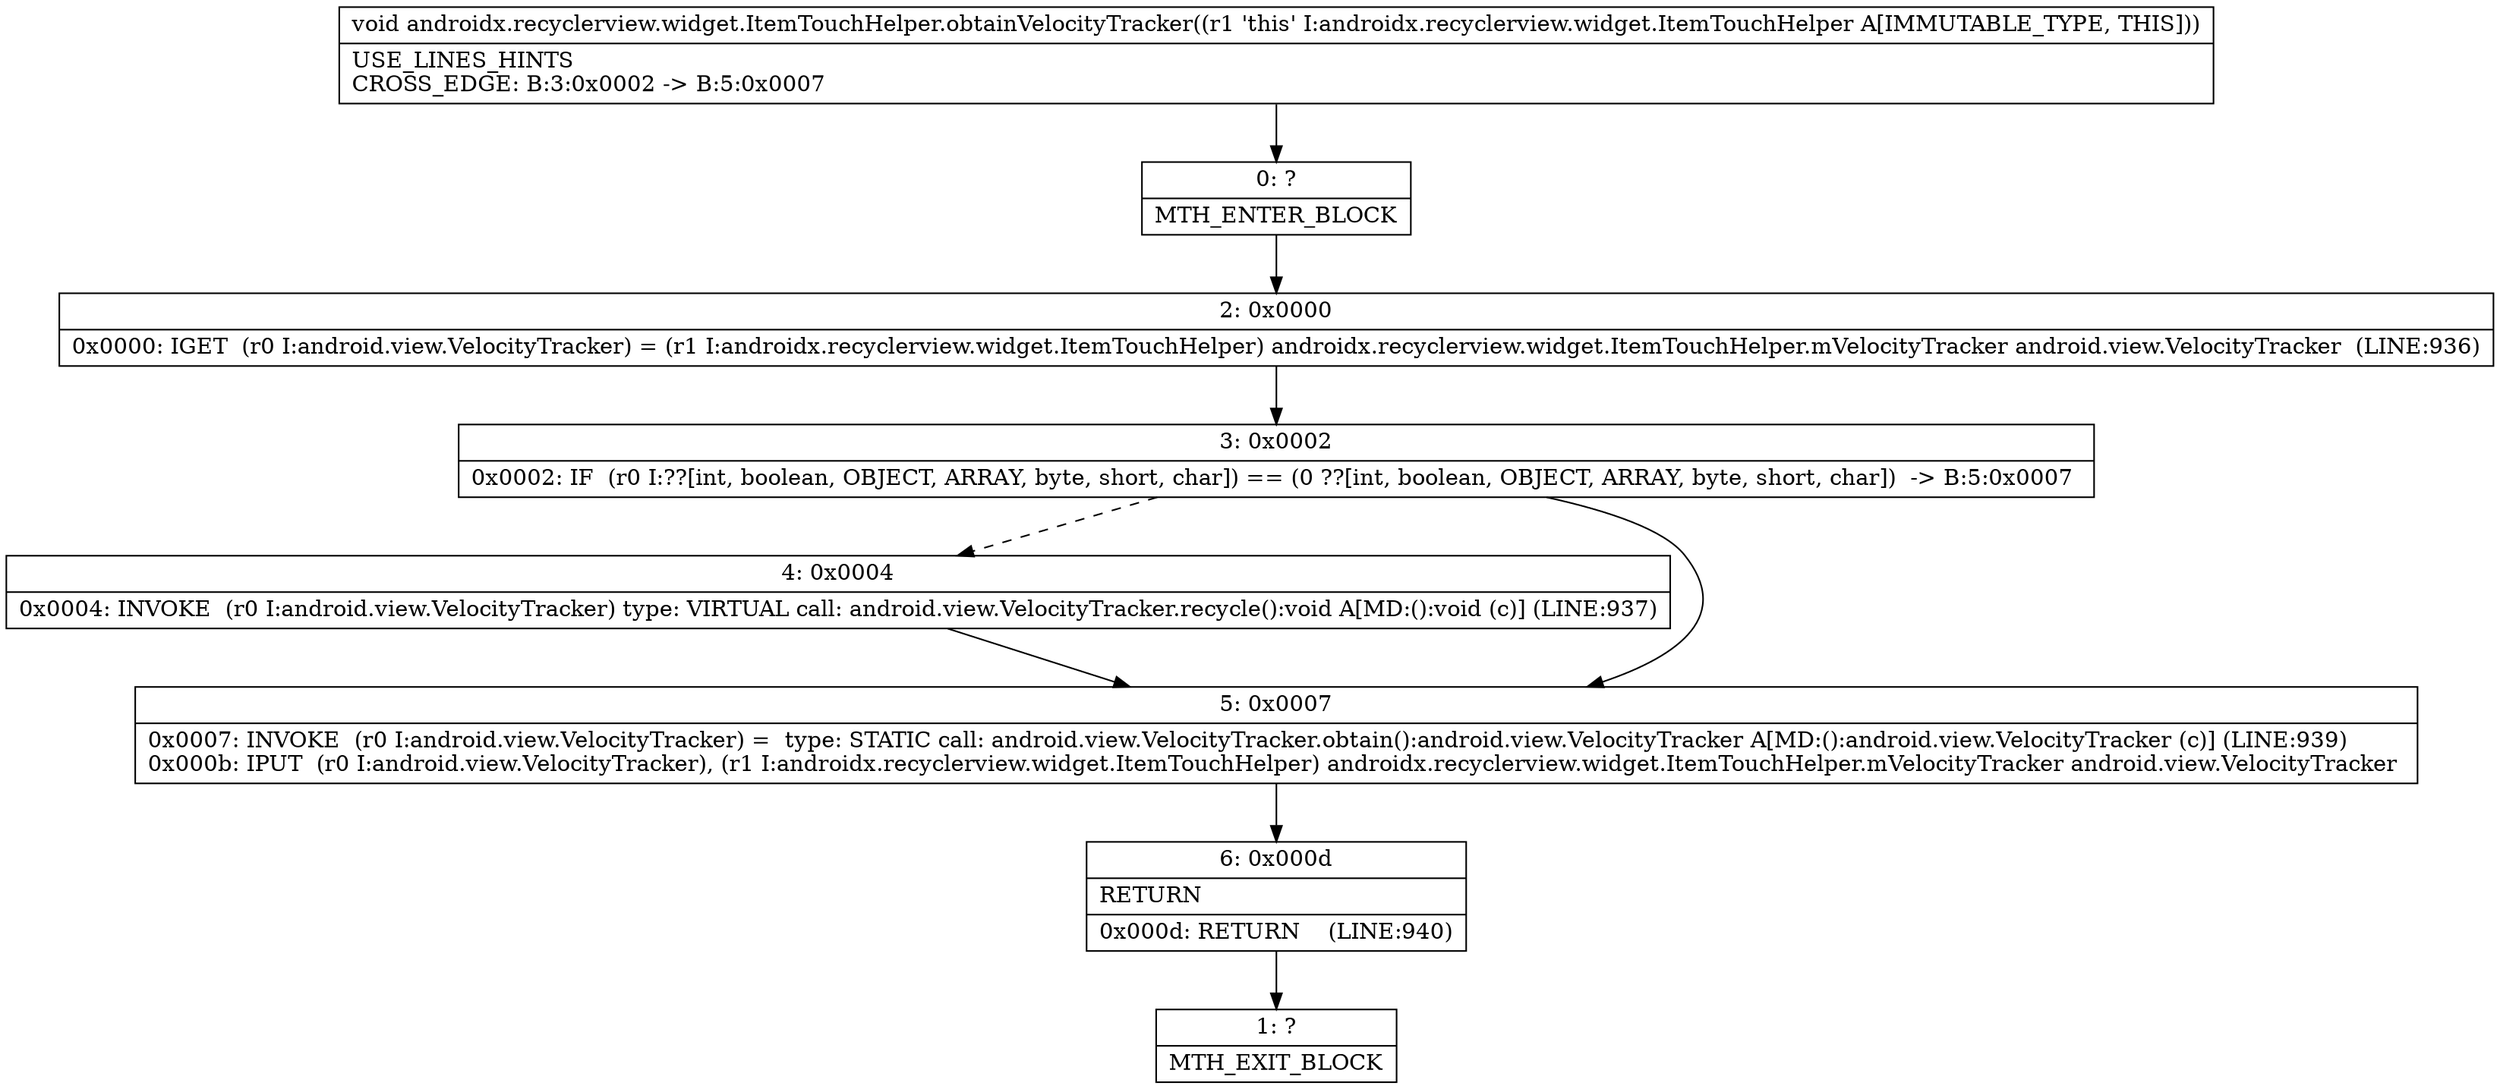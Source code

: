 digraph "CFG forandroidx.recyclerview.widget.ItemTouchHelper.obtainVelocityTracker()V" {
Node_0 [shape=record,label="{0\:\ ?|MTH_ENTER_BLOCK\l}"];
Node_2 [shape=record,label="{2\:\ 0x0000|0x0000: IGET  (r0 I:android.view.VelocityTracker) = (r1 I:androidx.recyclerview.widget.ItemTouchHelper) androidx.recyclerview.widget.ItemTouchHelper.mVelocityTracker android.view.VelocityTracker  (LINE:936)\l}"];
Node_3 [shape=record,label="{3\:\ 0x0002|0x0002: IF  (r0 I:??[int, boolean, OBJECT, ARRAY, byte, short, char]) == (0 ??[int, boolean, OBJECT, ARRAY, byte, short, char])  \-\> B:5:0x0007 \l}"];
Node_4 [shape=record,label="{4\:\ 0x0004|0x0004: INVOKE  (r0 I:android.view.VelocityTracker) type: VIRTUAL call: android.view.VelocityTracker.recycle():void A[MD:():void (c)] (LINE:937)\l}"];
Node_5 [shape=record,label="{5\:\ 0x0007|0x0007: INVOKE  (r0 I:android.view.VelocityTracker) =  type: STATIC call: android.view.VelocityTracker.obtain():android.view.VelocityTracker A[MD:():android.view.VelocityTracker (c)] (LINE:939)\l0x000b: IPUT  (r0 I:android.view.VelocityTracker), (r1 I:androidx.recyclerview.widget.ItemTouchHelper) androidx.recyclerview.widget.ItemTouchHelper.mVelocityTracker android.view.VelocityTracker \l}"];
Node_6 [shape=record,label="{6\:\ 0x000d|RETURN\l|0x000d: RETURN    (LINE:940)\l}"];
Node_1 [shape=record,label="{1\:\ ?|MTH_EXIT_BLOCK\l}"];
MethodNode[shape=record,label="{void androidx.recyclerview.widget.ItemTouchHelper.obtainVelocityTracker((r1 'this' I:androidx.recyclerview.widget.ItemTouchHelper A[IMMUTABLE_TYPE, THIS]))  | USE_LINES_HINTS\lCROSS_EDGE: B:3:0x0002 \-\> B:5:0x0007\l}"];
MethodNode -> Node_0;Node_0 -> Node_2;
Node_2 -> Node_3;
Node_3 -> Node_4[style=dashed];
Node_3 -> Node_5;
Node_4 -> Node_5;
Node_5 -> Node_6;
Node_6 -> Node_1;
}

